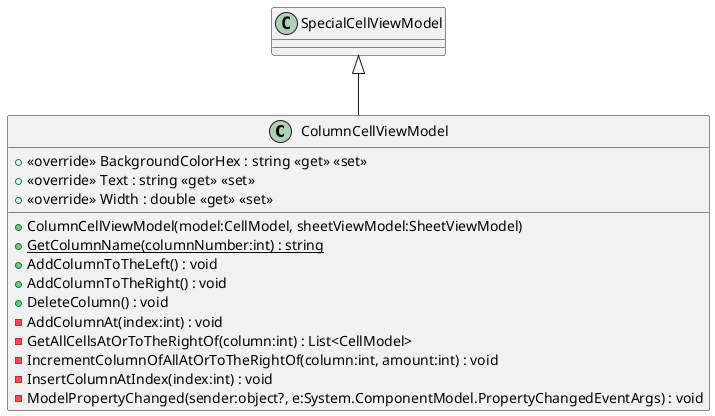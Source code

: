 @startuml
class ColumnCellViewModel {
    + ColumnCellViewModel(model:CellModel, sheetViewModel:SheetViewModel)
    + <<override>> BackgroundColorHex : string <<get>> <<set>>
    + <<override>> Text : string <<get>> <<set>>
    + <<override>> Width : double <<get>> <<set>>
    + {static} GetColumnName(columnNumber:int) : string
    + AddColumnToTheLeft() : void
    + AddColumnToTheRight() : void
    + DeleteColumn() : void
    - AddColumnAt(index:int) : void
    - GetAllCellsAtOrToTheRightOf(column:int) : List<CellModel>
    - IncrementColumnOfAllAtOrToTheRightOf(column:int, amount:int) : void
    - InsertColumnAtIndex(index:int) : void
    - ModelPropertyChanged(sender:object?, e:System.ComponentModel.PropertyChangedEventArgs) : void
}
SpecialCellViewModel <|-- ColumnCellViewModel
@enduml
